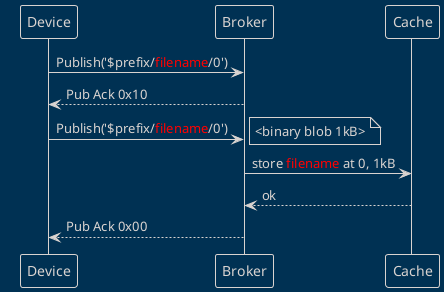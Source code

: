 @startuml
!theme blueprint
Device -> Broker: Publish('$prefix/<color red>filename</color>/0')
Broker --> Device: Pub Ack 0x10
Device -> Broker: Publish('$prefix/<color red>filename</color>/0')
note right
<binary blob 1kB>
end note
Broker -> Cache: store <color red>filename</color> at 0, 1kB
Cache --> Broker: ok
Broker --> Device: Pub Ack 0x00
@enduml
